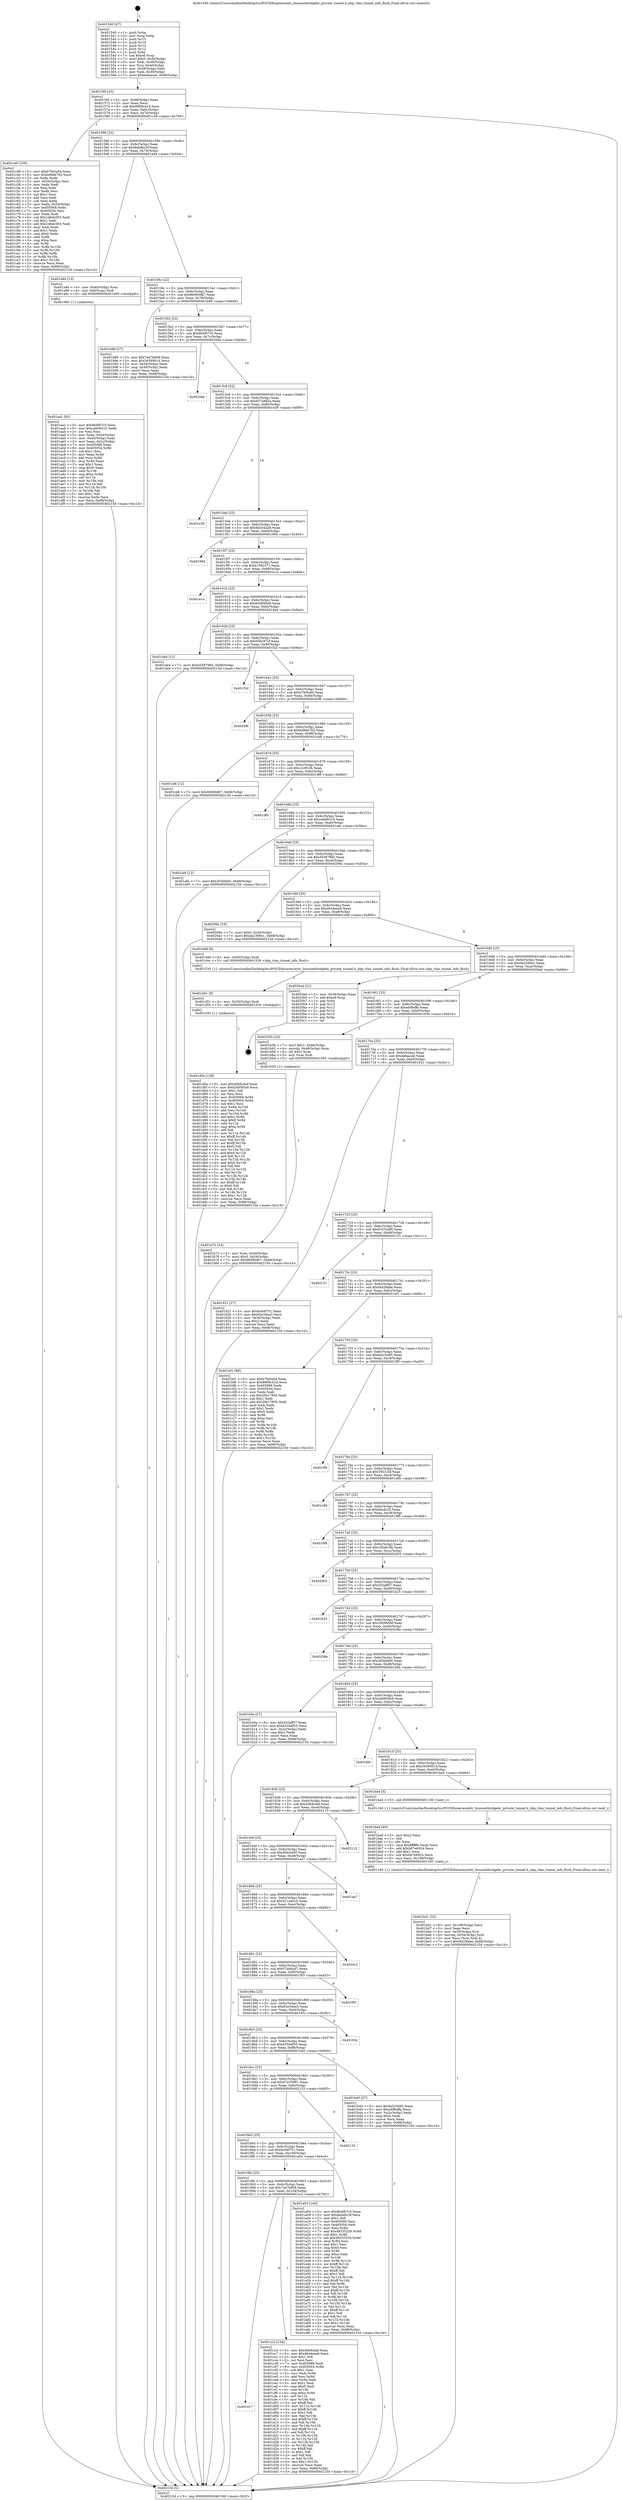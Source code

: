 digraph "0x401540" {
  label = "0x401540 (/mnt/c/Users/mathe/Desktop/tcc/POCII/binaries/extr_linuxnetbridgebr_private_tunnel.h_nbp_vlan_tunnel_info_flush_Final-ollvm.out::main(0))"
  labelloc = "t"
  node[shape=record]

  Entry [label="",width=0.3,height=0.3,shape=circle,fillcolor=black,style=filled]
  "0x40156f" [label="{
     0x40156f [23]\l
     | [instrs]\l
     &nbsp;&nbsp;0x40156f \<+3\>: mov -0x68(%rbp),%eax\l
     &nbsp;&nbsp;0x401572 \<+2\>: mov %eax,%ecx\l
     &nbsp;&nbsp;0x401574 \<+6\>: sub $0x8989c41d,%ecx\l
     &nbsp;&nbsp;0x40157a \<+3\>: mov %eax,-0x6c(%rbp)\l
     &nbsp;&nbsp;0x40157d \<+3\>: mov %ecx,-0x70(%rbp)\l
     &nbsp;&nbsp;0x401580 \<+6\>: je 0000000000401c49 \<main+0x709\>\l
  }"]
  "0x401c49" [label="{
     0x401c49 [109]\l
     | [instrs]\l
     &nbsp;&nbsp;0x401c49 \<+5\>: mov $0xb7fe5a44,%eax\l
     &nbsp;&nbsp;0x401c4e \<+5\>: mov $0xbd9de782,%ecx\l
     &nbsp;&nbsp;0x401c53 \<+2\>: xor %edx,%edx\l
     &nbsp;&nbsp;0x401c55 \<+3\>: mov -0x54(%rbp),%esi\l
     &nbsp;&nbsp;0x401c58 \<+2\>: mov %edx,%edi\l
     &nbsp;&nbsp;0x401c5a \<+2\>: sub %esi,%edi\l
     &nbsp;&nbsp;0x401c5c \<+2\>: mov %edx,%esi\l
     &nbsp;&nbsp;0x401c5e \<+3\>: sub $0x1,%esi\l
     &nbsp;&nbsp;0x401c61 \<+2\>: add %esi,%edi\l
     &nbsp;&nbsp;0x401c63 \<+2\>: sub %edi,%edx\l
     &nbsp;&nbsp;0x401c65 \<+3\>: mov %edx,-0x54(%rbp)\l
     &nbsp;&nbsp;0x401c68 \<+7\>: mov 0x405068,%edx\l
     &nbsp;&nbsp;0x401c6f \<+7\>: mov 0x405054,%esi\l
     &nbsp;&nbsp;0x401c76 \<+2\>: mov %edx,%edi\l
     &nbsp;&nbsp;0x401c78 \<+6\>: sub $0x1d6dc003,%edi\l
     &nbsp;&nbsp;0x401c7e \<+3\>: sub $0x1,%edi\l
     &nbsp;&nbsp;0x401c81 \<+6\>: add $0x1d6dc003,%edi\l
     &nbsp;&nbsp;0x401c87 \<+3\>: imul %edi,%edx\l
     &nbsp;&nbsp;0x401c8a \<+3\>: and $0x1,%edx\l
     &nbsp;&nbsp;0x401c8d \<+3\>: cmp $0x0,%edx\l
     &nbsp;&nbsp;0x401c90 \<+4\>: sete %r8b\l
     &nbsp;&nbsp;0x401c94 \<+3\>: cmp $0xa,%esi\l
     &nbsp;&nbsp;0x401c97 \<+4\>: setl %r9b\l
     &nbsp;&nbsp;0x401c9b \<+3\>: mov %r8b,%r10b\l
     &nbsp;&nbsp;0x401c9e \<+3\>: and %r9b,%r10b\l
     &nbsp;&nbsp;0x401ca1 \<+3\>: xor %r9b,%r8b\l
     &nbsp;&nbsp;0x401ca4 \<+3\>: or %r8b,%r10b\l
     &nbsp;&nbsp;0x401ca7 \<+4\>: test $0x1,%r10b\l
     &nbsp;&nbsp;0x401cab \<+3\>: cmovne %ecx,%eax\l
     &nbsp;&nbsp;0x401cae \<+3\>: mov %eax,-0x68(%rbp)\l
     &nbsp;&nbsp;0x401cb1 \<+5\>: jmp 000000000040215d \<main+0xc1d\>\l
  }"]
  "0x401586" [label="{
     0x401586 [22]\l
     | [instrs]\l
     &nbsp;&nbsp;0x401586 \<+5\>: jmp 000000000040158b \<main+0x4b\>\l
     &nbsp;&nbsp;0x40158b \<+3\>: mov -0x6c(%rbp),%eax\l
     &nbsp;&nbsp;0x40158e \<+5\>: sub $0x8ab4bc3f,%eax\l
     &nbsp;&nbsp;0x401593 \<+3\>: mov %eax,-0x74(%rbp)\l
     &nbsp;&nbsp;0x401596 \<+6\>: je 0000000000401a94 \<main+0x554\>\l
  }"]
  Exit [label="",width=0.3,height=0.3,shape=circle,fillcolor=black,style=filled,peripheries=2]
  "0x401a94" [label="{
     0x401a94 [13]\l
     | [instrs]\l
     &nbsp;&nbsp;0x401a94 \<+4\>: mov -0x40(%rbp),%rax\l
     &nbsp;&nbsp;0x401a98 \<+4\>: mov 0x8(%rax),%rdi\l
     &nbsp;&nbsp;0x401a9c \<+5\>: call 0000000000401060 \<atoi@plt\>\l
     | [calls]\l
     &nbsp;&nbsp;0x401060 \{1\} (unknown)\l
  }"]
  "0x40159c" [label="{
     0x40159c [22]\l
     | [instrs]\l
     &nbsp;&nbsp;0x40159c \<+5\>: jmp 00000000004015a1 \<main+0x61\>\l
     &nbsp;&nbsp;0x4015a1 \<+3\>: mov -0x6c(%rbp),%eax\l
     &nbsp;&nbsp;0x4015a4 \<+5\>: sub $0x8b090d67,%eax\l
     &nbsp;&nbsp;0x4015a9 \<+3\>: mov %eax,-0x78(%rbp)\l
     &nbsp;&nbsp;0x4015ac \<+6\>: je 0000000000401b89 \<main+0x649\>\l
  }"]
  "0x401d5a" [label="{
     0x401d5a [138]\l
     | [instrs]\l
     &nbsp;&nbsp;0x401d5a \<+5\>: mov $0x40b9cdaf,%eax\l
     &nbsp;&nbsp;0x401d5f \<+5\>: mov $0xb3d095e9,%ecx\l
     &nbsp;&nbsp;0x401d64 \<+2\>: mov $0x1,%dl\l
     &nbsp;&nbsp;0x401d66 \<+2\>: xor %esi,%esi\l
     &nbsp;&nbsp;0x401d68 \<+8\>: mov 0x405068,%r8d\l
     &nbsp;&nbsp;0x401d70 \<+8\>: mov 0x405054,%r9d\l
     &nbsp;&nbsp;0x401d78 \<+3\>: sub $0x1,%esi\l
     &nbsp;&nbsp;0x401d7b \<+3\>: mov %r8d,%r10d\l
     &nbsp;&nbsp;0x401d7e \<+3\>: add %esi,%r10d\l
     &nbsp;&nbsp;0x401d81 \<+4\>: imul %r10d,%r8d\l
     &nbsp;&nbsp;0x401d85 \<+4\>: and $0x1,%r8d\l
     &nbsp;&nbsp;0x401d89 \<+4\>: cmp $0x0,%r8d\l
     &nbsp;&nbsp;0x401d8d \<+4\>: sete %r11b\l
     &nbsp;&nbsp;0x401d91 \<+4\>: cmp $0xa,%r9d\l
     &nbsp;&nbsp;0x401d95 \<+3\>: setl %bl\l
     &nbsp;&nbsp;0x401d98 \<+3\>: mov %r11b,%r14b\l
     &nbsp;&nbsp;0x401d9b \<+4\>: xor $0xff,%r14b\l
     &nbsp;&nbsp;0x401d9f \<+3\>: mov %bl,%r15b\l
     &nbsp;&nbsp;0x401da2 \<+4\>: xor $0xff,%r15b\l
     &nbsp;&nbsp;0x401da6 \<+3\>: xor $0x0,%dl\l
     &nbsp;&nbsp;0x401da9 \<+3\>: mov %r14b,%r12b\l
     &nbsp;&nbsp;0x401dac \<+4\>: and $0x0,%r12b\l
     &nbsp;&nbsp;0x401db0 \<+3\>: and %dl,%r11b\l
     &nbsp;&nbsp;0x401db3 \<+3\>: mov %r15b,%r13b\l
     &nbsp;&nbsp;0x401db6 \<+4\>: and $0x0,%r13b\l
     &nbsp;&nbsp;0x401dba \<+2\>: and %dl,%bl\l
     &nbsp;&nbsp;0x401dbc \<+3\>: or %r11b,%r12b\l
     &nbsp;&nbsp;0x401dbf \<+3\>: or %bl,%r13b\l
     &nbsp;&nbsp;0x401dc2 \<+3\>: xor %r13b,%r12b\l
     &nbsp;&nbsp;0x401dc5 \<+3\>: or %r15b,%r14b\l
     &nbsp;&nbsp;0x401dc8 \<+4\>: xor $0xff,%r14b\l
     &nbsp;&nbsp;0x401dcc \<+3\>: or $0x0,%dl\l
     &nbsp;&nbsp;0x401dcf \<+3\>: and %dl,%r14b\l
     &nbsp;&nbsp;0x401dd2 \<+3\>: or %r14b,%r12b\l
     &nbsp;&nbsp;0x401dd5 \<+4\>: test $0x1,%r12b\l
     &nbsp;&nbsp;0x401dd9 \<+3\>: cmovne %ecx,%eax\l
     &nbsp;&nbsp;0x401ddc \<+3\>: mov %eax,-0x68(%rbp)\l
     &nbsp;&nbsp;0x401ddf \<+5\>: jmp 000000000040215d \<main+0xc1d\>\l
  }"]
  "0x401b89" [label="{
     0x401b89 [27]\l
     | [instrs]\l
     &nbsp;&nbsp;0x401b89 \<+5\>: mov $0x7ed7b958,%eax\l
     &nbsp;&nbsp;0x401b8e \<+5\>: mov $0x3459061d,%ecx\l
     &nbsp;&nbsp;0x401b93 \<+3\>: mov -0x54(%rbp),%edx\l
     &nbsp;&nbsp;0x401b96 \<+3\>: cmp -0x48(%rbp),%edx\l
     &nbsp;&nbsp;0x401b99 \<+3\>: cmovl %ecx,%eax\l
     &nbsp;&nbsp;0x401b9c \<+3\>: mov %eax,-0x68(%rbp)\l
     &nbsp;&nbsp;0x401b9f \<+5\>: jmp 000000000040215d \<main+0xc1d\>\l
  }"]
  "0x4015b2" [label="{
     0x4015b2 [22]\l
     | [instrs]\l
     &nbsp;&nbsp;0x4015b2 \<+5\>: jmp 00000000004015b7 \<main+0x77\>\l
     &nbsp;&nbsp;0x4015b7 \<+3\>: mov -0x6c(%rbp),%eax\l
     &nbsp;&nbsp;0x4015ba \<+5\>: sub $0x8b4f67c5,%eax\l
     &nbsp;&nbsp;0x4015bf \<+3\>: mov %eax,-0x7c(%rbp)\l
     &nbsp;&nbsp;0x4015c2 \<+6\>: je 00000000004020da \<main+0xb9a\>\l
  }"]
  "0x401d51" [label="{
     0x401d51 [9]\l
     | [instrs]\l
     &nbsp;&nbsp;0x401d51 \<+4\>: mov -0x50(%rbp),%rdi\l
     &nbsp;&nbsp;0x401d55 \<+5\>: call 0000000000401030 \<free@plt\>\l
     | [calls]\l
     &nbsp;&nbsp;0x401030 \{1\} (unknown)\l
  }"]
  "0x4020da" [label="{
     0x4020da\l
  }", style=dashed]
  "0x4015c8" [label="{
     0x4015c8 [22]\l
     | [instrs]\l
     &nbsp;&nbsp;0x4015c8 \<+5\>: jmp 00000000004015cd \<main+0x8d\>\l
     &nbsp;&nbsp;0x4015cd \<+3\>: mov -0x6c(%rbp),%eax\l
     &nbsp;&nbsp;0x4015d0 \<+5\>: sub $0x927a882a,%eax\l
     &nbsp;&nbsp;0x4015d5 \<+3\>: mov %eax,-0x80(%rbp)\l
     &nbsp;&nbsp;0x4015d8 \<+6\>: je 0000000000401e39 \<main+0x8f9\>\l
  }"]
  "0x401917" [label="{
     0x401917\l
  }", style=dashed]
  "0x401e39" [label="{
     0x401e39\l
  }", style=dashed]
  "0x4015de" [label="{
     0x4015de [25]\l
     | [instrs]\l
     &nbsp;&nbsp;0x4015de \<+5\>: jmp 00000000004015e3 \<main+0xa3\>\l
     &nbsp;&nbsp;0x4015e3 \<+3\>: mov -0x6c(%rbp),%eax\l
     &nbsp;&nbsp;0x4015e6 \<+5\>: sub $0x9d2042a9,%eax\l
     &nbsp;&nbsp;0x4015eb \<+6\>: mov %eax,-0x84(%rbp)\l
     &nbsp;&nbsp;0x4015f1 \<+6\>: je 0000000000401994 \<main+0x454\>\l
  }"]
  "0x401cc2" [label="{
     0x401cc2 [134]\l
     | [instrs]\l
     &nbsp;&nbsp;0x401cc2 \<+5\>: mov $0x40b9cdaf,%eax\l
     &nbsp;&nbsp;0x401cc7 \<+5\>: mov $0xd644eea9,%ecx\l
     &nbsp;&nbsp;0x401ccc \<+2\>: mov $0x1,%dl\l
     &nbsp;&nbsp;0x401cce \<+2\>: xor %esi,%esi\l
     &nbsp;&nbsp;0x401cd0 \<+7\>: mov 0x405068,%edi\l
     &nbsp;&nbsp;0x401cd7 \<+8\>: mov 0x405054,%r8d\l
     &nbsp;&nbsp;0x401cdf \<+3\>: sub $0x1,%esi\l
     &nbsp;&nbsp;0x401ce2 \<+3\>: mov %edi,%r9d\l
     &nbsp;&nbsp;0x401ce5 \<+3\>: add %esi,%r9d\l
     &nbsp;&nbsp;0x401ce8 \<+4\>: imul %r9d,%edi\l
     &nbsp;&nbsp;0x401cec \<+3\>: and $0x1,%edi\l
     &nbsp;&nbsp;0x401cef \<+3\>: cmp $0x0,%edi\l
     &nbsp;&nbsp;0x401cf2 \<+4\>: sete %r10b\l
     &nbsp;&nbsp;0x401cf6 \<+4\>: cmp $0xa,%r8d\l
     &nbsp;&nbsp;0x401cfa \<+4\>: setl %r11b\l
     &nbsp;&nbsp;0x401cfe \<+3\>: mov %r10b,%bl\l
     &nbsp;&nbsp;0x401d01 \<+3\>: xor $0xff,%bl\l
     &nbsp;&nbsp;0x401d04 \<+3\>: mov %r11b,%r14b\l
     &nbsp;&nbsp;0x401d07 \<+4\>: xor $0xff,%r14b\l
     &nbsp;&nbsp;0x401d0b \<+3\>: xor $0x1,%dl\l
     &nbsp;&nbsp;0x401d0e \<+3\>: mov %bl,%r15b\l
     &nbsp;&nbsp;0x401d11 \<+4\>: and $0xff,%r15b\l
     &nbsp;&nbsp;0x401d15 \<+3\>: and %dl,%r10b\l
     &nbsp;&nbsp;0x401d18 \<+3\>: mov %r14b,%r12b\l
     &nbsp;&nbsp;0x401d1b \<+4\>: and $0xff,%r12b\l
     &nbsp;&nbsp;0x401d1f \<+3\>: and %dl,%r11b\l
     &nbsp;&nbsp;0x401d22 \<+3\>: or %r10b,%r15b\l
     &nbsp;&nbsp;0x401d25 \<+3\>: or %r11b,%r12b\l
     &nbsp;&nbsp;0x401d28 \<+3\>: xor %r12b,%r15b\l
     &nbsp;&nbsp;0x401d2b \<+3\>: or %r14b,%bl\l
     &nbsp;&nbsp;0x401d2e \<+3\>: xor $0xff,%bl\l
     &nbsp;&nbsp;0x401d31 \<+3\>: or $0x1,%dl\l
     &nbsp;&nbsp;0x401d34 \<+2\>: and %dl,%bl\l
     &nbsp;&nbsp;0x401d36 \<+3\>: or %bl,%r15b\l
     &nbsp;&nbsp;0x401d39 \<+4\>: test $0x1,%r15b\l
     &nbsp;&nbsp;0x401d3d \<+3\>: cmovne %ecx,%eax\l
     &nbsp;&nbsp;0x401d40 \<+3\>: mov %eax,-0x68(%rbp)\l
     &nbsp;&nbsp;0x401d43 \<+5\>: jmp 000000000040215d \<main+0xc1d\>\l
  }"]
  "0x401994" [label="{
     0x401994\l
  }", style=dashed]
  "0x4015f7" [label="{
     0x4015f7 [25]\l
     | [instrs]\l
     &nbsp;&nbsp;0x4015f7 \<+5\>: jmp 00000000004015fc \<main+0xbc\>\l
     &nbsp;&nbsp;0x4015fc \<+3\>: mov -0x6c(%rbp),%eax\l
     &nbsp;&nbsp;0x4015ff \<+5\>: sub $0xb1592371,%eax\l
     &nbsp;&nbsp;0x401604 \<+6\>: mov %eax,-0x88(%rbp)\l
     &nbsp;&nbsp;0x40160a \<+6\>: je 0000000000401e1e \<main+0x8de\>\l
  }"]
  "0x401bd1" [label="{
     0x401bd1 [32]\l
     | [instrs]\l
     &nbsp;&nbsp;0x401bd1 \<+6\>: mov -0x108(%rbp),%ecx\l
     &nbsp;&nbsp;0x401bd7 \<+3\>: imul %eax,%ecx\l
     &nbsp;&nbsp;0x401bda \<+4\>: mov -0x50(%rbp),%rsi\l
     &nbsp;&nbsp;0x401bde \<+4\>: movslq -0x54(%rbp),%rdi\l
     &nbsp;&nbsp;0x401be2 \<+3\>: mov %ecx,(%rsi,%rdi,4)\l
     &nbsp;&nbsp;0x401be5 \<+7\>: movl $0xf4429abe,-0x68(%rbp)\l
     &nbsp;&nbsp;0x401bec \<+5\>: jmp 000000000040215d \<main+0xc1d\>\l
  }"]
  "0x401e1e" [label="{
     0x401e1e\l
  }", style=dashed]
  "0x401610" [label="{
     0x401610 [25]\l
     | [instrs]\l
     &nbsp;&nbsp;0x401610 \<+5\>: jmp 0000000000401615 \<main+0xd5\>\l
     &nbsp;&nbsp;0x401615 \<+3\>: mov -0x6c(%rbp),%eax\l
     &nbsp;&nbsp;0x401618 \<+5\>: sub $0xb3d095e9,%eax\l
     &nbsp;&nbsp;0x40161d \<+6\>: mov %eax,-0x8c(%rbp)\l
     &nbsp;&nbsp;0x401623 \<+6\>: je 0000000000401de4 \<main+0x8a4\>\l
  }"]
  "0x401ba9" [label="{
     0x401ba9 [40]\l
     | [instrs]\l
     &nbsp;&nbsp;0x401ba9 \<+5\>: mov $0x2,%ecx\l
     &nbsp;&nbsp;0x401bae \<+1\>: cltd\l
     &nbsp;&nbsp;0x401baf \<+2\>: idiv %ecx\l
     &nbsp;&nbsp;0x401bb1 \<+6\>: imul $0xfffffffe,%edx,%ecx\l
     &nbsp;&nbsp;0x401bb7 \<+6\>: add $0xb87e6924,%ecx\l
     &nbsp;&nbsp;0x401bbd \<+3\>: add $0x1,%ecx\l
     &nbsp;&nbsp;0x401bc0 \<+6\>: sub $0xb87e6924,%ecx\l
     &nbsp;&nbsp;0x401bc6 \<+6\>: mov %ecx,-0x108(%rbp)\l
     &nbsp;&nbsp;0x401bcc \<+5\>: call 0000000000401160 \<next_i\>\l
     | [calls]\l
     &nbsp;&nbsp;0x401160 \{1\} (/mnt/c/Users/mathe/Desktop/tcc/POCII/binaries/extr_linuxnetbridgebr_private_tunnel.h_nbp_vlan_tunnel_info_flush_Final-ollvm.out::next_i)\l
  }"]
  "0x401de4" [label="{
     0x401de4 [12]\l
     | [instrs]\l
     &nbsp;&nbsp;0x401de4 \<+7\>: movl $0xd5587985,-0x68(%rbp)\l
     &nbsp;&nbsp;0x401deb \<+5\>: jmp 000000000040215d \<main+0xc1d\>\l
  }"]
  "0x401629" [label="{
     0x401629 [25]\l
     | [instrs]\l
     &nbsp;&nbsp;0x401629 \<+5\>: jmp 000000000040162e \<main+0xee\>\l
     &nbsp;&nbsp;0x40162e \<+3\>: mov -0x6c(%rbp),%eax\l
     &nbsp;&nbsp;0x401631 \<+5\>: sub $0xb5bc97cf,%eax\l
     &nbsp;&nbsp;0x401636 \<+6\>: mov %eax,-0x90(%rbp)\l
     &nbsp;&nbsp;0x40163c \<+6\>: je 0000000000401f2d \<main+0x9ed\>\l
  }"]
  "0x401b72" [label="{
     0x401b72 [23]\l
     | [instrs]\l
     &nbsp;&nbsp;0x401b72 \<+4\>: mov %rax,-0x50(%rbp)\l
     &nbsp;&nbsp;0x401b76 \<+7\>: movl $0x0,-0x54(%rbp)\l
     &nbsp;&nbsp;0x401b7d \<+7\>: movl $0x8b090d67,-0x68(%rbp)\l
     &nbsp;&nbsp;0x401b84 \<+5\>: jmp 000000000040215d \<main+0xc1d\>\l
  }"]
  "0x401f2d" [label="{
     0x401f2d\l
  }", style=dashed]
  "0x401642" [label="{
     0x401642 [25]\l
     | [instrs]\l
     &nbsp;&nbsp;0x401642 \<+5\>: jmp 0000000000401647 \<main+0x107\>\l
     &nbsp;&nbsp;0x401647 \<+3\>: mov -0x6c(%rbp),%eax\l
     &nbsp;&nbsp;0x40164a \<+5\>: sub $0xb7fe5a44,%eax\l
     &nbsp;&nbsp;0x40164f \<+6\>: mov %eax,-0x94(%rbp)\l
     &nbsp;&nbsp;0x401655 \<+6\>: je 00000000004020f6 \<main+0xbb6\>\l
  }"]
  "0x401aa1" [label="{
     0x401aa1 [93]\l
     | [instrs]\l
     &nbsp;&nbsp;0x401aa1 \<+5\>: mov $0x8b4f67c5,%ecx\l
     &nbsp;&nbsp;0x401aa6 \<+5\>: mov $0xceb06410,%edx\l
     &nbsp;&nbsp;0x401aab \<+2\>: xor %esi,%esi\l
     &nbsp;&nbsp;0x401aad \<+3\>: mov %eax,-0x44(%rbp)\l
     &nbsp;&nbsp;0x401ab0 \<+3\>: mov -0x44(%rbp),%eax\l
     &nbsp;&nbsp;0x401ab3 \<+3\>: mov %eax,-0x2c(%rbp)\l
     &nbsp;&nbsp;0x401ab6 \<+7\>: mov 0x405068,%eax\l
     &nbsp;&nbsp;0x401abd \<+8\>: mov 0x405054,%r8d\l
     &nbsp;&nbsp;0x401ac5 \<+3\>: sub $0x1,%esi\l
     &nbsp;&nbsp;0x401ac8 \<+3\>: mov %eax,%r9d\l
     &nbsp;&nbsp;0x401acb \<+3\>: add %esi,%r9d\l
     &nbsp;&nbsp;0x401ace \<+4\>: imul %r9d,%eax\l
     &nbsp;&nbsp;0x401ad2 \<+3\>: and $0x1,%eax\l
     &nbsp;&nbsp;0x401ad5 \<+3\>: cmp $0x0,%eax\l
     &nbsp;&nbsp;0x401ad8 \<+4\>: sete %r10b\l
     &nbsp;&nbsp;0x401adc \<+4\>: cmp $0xa,%r8d\l
     &nbsp;&nbsp;0x401ae0 \<+4\>: setl %r11b\l
     &nbsp;&nbsp;0x401ae4 \<+3\>: mov %r10b,%bl\l
     &nbsp;&nbsp;0x401ae7 \<+3\>: and %r11b,%bl\l
     &nbsp;&nbsp;0x401aea \<+3\>: xor %r11b,%r10b\l
     &nbsp;&nbsp;0x401aed \<+3\>: or %r10b,%bl\l
     &nbsp;&nbsp;0x401af0 \<+3\>: test $0x1,%bl\l
     &nbsp;&nbsp;0x401af3 \<+3\>: cmovne %edx,%ecx\l
     &nbsp;&nbsp;0x401af6 \<+3\>: mov %ecx,-0x68(%rbp)\l
     &nbsp;&nbsp;0x401af9 \<+5\>: jmp 000000000040215d \<main+0xc1d\>\l
  }"]
  "0x4020f6" [label="{
     0x4020f6\l
  }", style=dashed]
  "0x40165b" [label="{
     0x40165b [25]\l
     | [instrs]\l
     &nbsp;&nbsp;0x40165b \<+5\>: jmp 0000000000401660 \<main+0x120\>\l
     &nbsp;&nbsp;0x401660 \<+3\>: mov -0x6c(%rbp),%eax\l
     &nbsp;&nbsp;0x401663 \<+5\>: sub $0xbd9de782,%eax\l
     &nbsp;&nbsp;0x401668 \<+6\>: mov %eax,-0x98(%rbp)\l
     &nbsp;&nbsp;0x40166e \<+6\>: je 0000000000401cb6 \<main+0x776\>\l
  }"]
  "0x4018fe" [label="{
     0x4018fe [25]\l
     | [instrs]\l
     &nbsp;&nbsp;0x4018fe \<+5\>: jmp 0000000000401903 \<main+0x3c3\>\l
     &nbsp;&nbsp;0x401903 \<+3\>: mov -0x6c(%rbp),%eax\l
     &nbsp;&nbsp;0x401906 \<+5\>: sub $0x7ed7b958,%eax\l
     &nbsp;&nbsp;0x40190b \<+6\>: mov %eax,-0x104(%rbp)\l
     &nbsp;&nbsp;0x401911 \<+6\>: je 0000000000401cc2 \<main+0x782\>\l
  }"]
  "0x401cb6" [label="{
     0x401cb6 [12]\l
     | [instrs]\l
     &nbsp;&nbsp;0x401cb6 \<+7\>: movl $0x8b090d67,-0x68(%rbp)\l
     &nbsp;&nbsp;0x401cbd \<+5\>: jmp 000000000040215d \<main+0xc1d\>\l
  }"]
  "0x401674" [label="{
     0x401674 [25]\l
     | [instrs]\l
     &nbsp;&nbsp;0x401674 \<+5\>: jmp 0000000000401679 \<main+0x139\>\l
     &nbsp;&nbsp;0x401679 \<+3\>: mov -0x6c(%rbp),%eax\l
     &nbsp;&nbsp;0x40167c \<+5\>: sub $0xc2cf91f4,%eax\l
     &nbsp;&nbsp;0x401681 \<+6\>: mov %eax,-0x9c(%rbp)\l
     &nbsp;&nbsp;0x401687 \<+6\>: je 0000000000401df0 \<main+0x8b0\>\l
  }"]
  "0x401a04" [label="{
     0x401a04 [144]\l
     | [instrs]\l
     &nbsp;&nbsp;0x401a04 \<+5\>: mov $0x8b4f67c5,%eax\l
     &nbsp;&nbsp;0x401a09 \<+5\>: mov $0x8ab4bc3f,%ecx\l
     &nbsp;&nbsp;0x401a0e \<+2\>: mov $0x1,%dl\l
     &nbsp;&nbsp;0x401a10 \<+7\>: mov 0x405068,%esi\l
     &nbsp;&nbsp;0x401a17 \<+7\>: mov 0x405054,%edi\l
     &nbsp;&nbsp;0x401a1e \<+3\>: mov %esi,%r8d\l
     &nbsp;&nbsp;0x401a21 \<+7\>: add $0x49335259,%r8d\l
     &nbsp;&nbsp;0x401a28 \<+4\>: sub $0x1,%r8d\l
     &nbsp;&nbsp;0x401a2c \<+7\>: sub $0x49335259,%r8d\l
     &nbsp;&nbsp;0x401a33 \<+4\>: imul %r8d,%esi\l
     &nbsp;&nbsp;0x401a37 \<+3\>: and $0x1,%esi\l
     &nbsp;&nbsp;0x401a3a \<+3\>: cmp $0x0,%esi\l
     &nbsp;&nbsp;0x401a3d \<+4\>: sete %r9b\l
     &nbsp;&nbsp;0x401a41 \<+3\>: cmp $0xa,%edi\l
     &nbsp;&nbsp;0x401a44 \<+4\>: setl %r10b\l
     &nbsp;&nbsp;0x401a48 \<+3\>: mov %r9b,%r11b\l
     &nbsp;&nbsp;0x401a4b \<+4\>: xor $0xff,%r11b\l
     &nbsp;&nbsp;0x401a4f \<+3\>: mov %r10b,%bl\l
     &nbsp;&nbsp;0x401a52 \<+3\>: xor $0xff,%bl\l
     &nbsp;&nbsp;0x401a55 \<+3\>: xor $0x1,%dl\l
     &nbsp;&nbsp;0x401a58 \<+3\>: mov %r11b,%r14b\l
     &nbsp;&nbsp;0x401a5b \<+4\>: and $0xff,%r14b\l
     &nbsp;&nbsp;0x401a5f \<+3\>: and %dl,%r9b\l
     &nbsp;&nbsp;0x401a62 \<+3\>: mov %bl,%r15b\l
     &nbsp;&nbsp;0x401a65 \<+4\>: and $0xff,%r15b\l
     &nbsp;&nbsp;0x401a69 \<+3\>: and %dl,%r10b\l
     &nbsp;&nbsp;0x401a6c \<+3\>: or %r9b,%r14b\l
     &nbsp;&nbsp;0x401a6f \<+3\>: or %r10b,%r15b\l
     &nbsp;&nbsp;0x401a72 \<+3\>: xor %r15b,%r14b\l
     &nbsp;&nbsp;0x401a75 \<+3\>: or %bl,%r11b\l
     &nbsp;&nbsp;0x401a78 \<+4\>: xor $0xff,%r11b\l
     &nbsp;&nbsp;0x401a7c \<+3\>: or $0x1,%dl\l
     &nbsp;&nbsp;0x401a7f \<+3\>: and %dl,%r11b\l
     &nbsp;&nbsp;0x401a82 \<+3\>: or %r11b,%r14b\l
     &nbsp;&nbsp;0x401a85 \<+4\>: test $0x1,%r14b\l
     &nbsp;&nbsp;0x401a89 \<+3\>: cmovne %ecx,%eax\l
     &nbsp;&nbsp;0x401a8c \<+3\>: mov %eax,-0x68(%rbp)\l
     &nbsp;&nbsp;0x401a8f \<+5\>: jmp 000000000040215d \<main+0xc1d\>\l
  }"]
  "0x401df0" [label="{
     0x401df0\l
  }", style=dashed]
  "0x40168d" [label="{
     0x40168d [25]\l
     | [instrs]\l
     &nbsp;&nbsp;0x40168d \<+5\>: jmp 0000000000401692 \<main+0x152\>\l
     &nbsp;&nbsp;0x401692 \<+3\>: mov -0x6c(%rbp),%eax\l
     &nbsp;&nbsp;0x401695 \<+5\>: sub $0xceb06410,%eax\l
     &nbsp;&nbsp;0x40169a \<+6\>: mov %eax,-0xa0(%rbp)\l
     &nbsp;&nbsp;0x4016a0 \<+6\>: je 0000000000401afe \<main+0x5be\>\l
  }"]
  "0x4018e5" [label="{
     0x4018e5 [25]\l
     | [instrs]\l
     &nbsp;&nbsp;0x4018e5 \<+5\>: jmp 00000000004018ea \<main+0x3aa\>\l
     &nbsp;&nbsp;0x4018ea \<+3\>: mov -0x6c(%rbp),%eax\l
     &nbsp;&nbsp;0x4018ed \<+5\>: sub $0x6c64f751,%eax\l
     &nbsp;&nbsp;0x4018f2 \<+6\>: mov %eax,-0x100(%rbp)\l
     &nbsp;&nbsp;0x4018f8 \<+6\>: je 0000000000401a04 \<main+0x4c4\>\l
  }"]
  "0x401afe" [label="{
     0x401afe [12]\l
     | [instrs]\l
     &nbsp;&nbsp;0x401afe \<+7\>: movl $0x263bfa00,-0x68(%rbp)\l
     &nbsp;&nbsp;0x401b05 \<+5\>: jmp 000000000040215d \<main+0xc1d\>\l
  }"]
  "0x4016a6" [label="{
     0x4016a6 [25]\l
     | [instrs]\l
     &nbsp;&nbsp;0x4016a6 \<+5\>: jmp 00000000004016ab \<main+0x16b\>\l
     &nbsp;&nbsp;0x4016ab \<+3\>: mov -0x6c(%rbp),%eax\l
     &nbsp;&nbsp;0x4016ae \<+5\>: sub $0xd5587985,%eax\l
     &nbsp;&nbsp;0x4016b3 \<+6\>: mov %eax,-0xa4(%rbp)\l
     &nbsp;&nbsp;0x4016b9 \<+6\>: je 000000000040209a \<main+0xb5a\>\l
  }"]
  "0x402133" [label="{
     0x402133\l
  }", style=dashed]
  "0x40209a" [label="{
     0x40209a [19]\l
     | [instrs]\l
     &nbsp;&nbsp;0x40209a \<+7\>: movl $0x0,-0x34(%rbp)\l
     &nbsp;&nbsp;0x4020a1 \<+7\>: movl $0xda2306e1,-0x68(%rbp)\l
     &nbsp;&nbsp;0x4020a8 \<+5\>: jmp 000000000040215d \<main+0xc1d\>\l
  }"]
  "0x4016bf" [label="{
     0x4016bf [25]\l
     | [instrs]\l
     &nbsp;&nbsp;0x4016bf \<+5\>: jmp 00000000004016c4 \<main+0x184\>\l
     &nbsp;&nbsp;0x4016c4 \<+3\>: mov -0x6c(%rbp),%eax\l
     &nbsp;&nbsp;0x4016c7 \<+5\>: sub $0xd644eea9,%eax\l
     &nbsp;&nbsp;0x4016cc \<+6\>: mov %eax,-0xa8(%rbp)\l
     &nbsp;&nbsp;0x4016d2 \<+6\>: je 0000000000401d48 \<main+0x808\>\l
  }"]
  "0x4018cc" [label="{
     0x4018cc [25]\l
     | [instrs]\l
     &nbsp;&nbsp;0x4018cc \<+5\>: jmp 00000000004018d1 \<main+0x391\>\l
     &nbsp;&nbsp;0x4018d1 \<+3\>: mov -0x6c(%rbp),%eax\l
     &nbsp;&nbsp;0x4018d4 \<+5\>: sub $0x67e35991,%eax\l
     &nbsp;&nbsp;0x4018d9 \<+6\>: mov %eax,-0xfc(%rbp)\l
     &nbsp;&nbsp;0x4018df \<+6\>: je 0000000000402133 \<main+0xbf3\>\l
  }"]
  "0x401d48" [label="{
     0x401d48 [9]\l
     | [instrs]\l
     &nbsp;&nbsp;0x401d48 \<+4\>: mov -0x50(%rbp),%rdi\l
     &nbsp;&nbsp;0x401d4c \<+5\>: call 0000000000401530 \<nbp_vlan_tunnel_info_flush\>\l
     | [calls]\l
     &nbsp;&nbsp;0x401530 \{1\} (/mnt/c/Users/mathe/Desktop/tcc/POCII/binaries/extr_linuxnetbridgebr_private_tunnel.h_nbp_vlan_tunnel_info_flush_Final-ollvm.out::nbp_vlan_tunnel_info_flush)\l
  }"]
  "0x4016d8" [label="{
     0x4016d8 [25]\l
     | [instrs]\l
     &nbsp;&nbsp;0x4016d8 \<+5\>: jmp 00000000004016dd \<main+0x19d\>\l
     &nbsp;&nbsp;0x4016dd \<+3\>: mov -0x6c(%rbp),%eax\l
     &nbsp;&nbsp;0x4016e0 \<+5\>: sub $0xda2306e1,%eax\l
     &nbsp;&nbsp;0x4016e5 \<+6\>: mov %eax,-0xac(%rbp)\l
     &nbsp;&nbsp;0x4016eb \<+6\>: je 00000000004020ad \<main+0xb6d\>\l
  }"]
  "0x401b40" [label="{
     0x401b40 [27]\l
     | [instrs]\l
     &nbsp;&nbsp;0x401b40 \<+5\>: mov $0xfa2c5d95,%eax\l
     &nbsp;&nbsp;0x401b45 \<+5\>: mov $0xebf8effa,%ecx\l
     &nbsp;&nbsp;0x401b4a \<+3\>: mov -0x2c(%rbp),%edx\l
     &nbsp;&nbsp;0x401b4d \<+3\>: cmp $0x0,%edx\l
     &nbsp;&nbsp;0x401b50 \<+3\>: cmove %ecx,%eax\l
     &nbsp;&nbsp;0x401b53 \<+3\>: mov %eax,-0x68(%rbp)\l
     &nbsp;&nbsp;0x401b56 \<+5\>: jmp 000000000040215d \<main+0xc1d\>\l
  }"]
  "0x4020ad" [label="{
     0x4020ad [21]\l
     | [instrs]\l
     &nbsp;&nbsp;0x4020ad \<+3\>: mov -0x34(%rbp),%eax\l
     &nbsp;&nbsp;0x4020b0 \<+7\>: add $0xe8,%rsp\l
     &nbsp;&nbsp;0x4020b7 \<+1\>: pop %rbx\l
     &nbsp;&nbsp;0x4020b8 \<+2\>: pop %r12\l
     &nbsp;&nbsp;0x4020ba \<+2\>: pop %r13\l
     &nbsp;&nbsp;0x4020bc \<+2\>: pop %r14\l
     &nbsp;&nbsp;0x4020be \<+2\>: pop %r15\l
     &nbsp;&nbsp;0x4020c0 \<+1\>: pop %rbp\l
     &nbsp;&nbsp;0x4020c1 \<+1\>: ret\l
  }"]
  "0x4016f1" [label="{
     0x4016f1 [25]\l
     | [instrs]\l
     &nbsp;&nbsp;0x4016f1 \<+5\>: jmp 00000000004016f6 \<main+0x1b6\>\l
     &nbsp;&nbsp;0x4016f6 \<+3\>: mov -0x6c(%rbp),%eax\l
     &nbsp;&nbsp;0x4016f9 \<+5\>: sub $0xebf8effa,%eax\l
     &nbsp;&nbsp;0x4016fe \<+6\>: mov %eax,-0xb0(%rbp)\l
     &nbsp;&nbsp;0x401704 \<+6\>: je 0000000000401b5b \<main+0x61b\>\l
  }"]
  "0x4018b3" [label="{
     0x4018b3 [25]\l
     | [instrs]\l
     &nbsp;&nbsp;0x4018b3 \<+5\>: jmp 00000000004018b8 \<main+0x378\>\l
     &nbsp;&nbsp;0x4018b8 \<+3\>: mov -0x6c(%rbp),%eax\l
     &nbsp;&nbsp;0x4018bb \<+5\>: sub $0x6334df55,%eax\l
     &nbsp;&nbsp;0x4018c0 \<+6\>: mov %eax,-0xf8(%rbp)\l
     &nbsp;&nbsp;0x4018c6 \<+6\>: je 0000000000401b40 \<main+0x600\>\l
  }"]
  "0x401b5b" [label="{
     0x401b5b [23]\l
     | [instrs]\l
     &nbsp;&nbsp;0x401b5b \<+7\>: movl $0x1,-0x48(%rbp)\l
     &nbsp;&nbsp;0x401b62 \<+4\>: movslq -0x48(%rbp),%rax\l
     &nbsp;&nbsp;0x401b66 \<+4\>: shl $0x2,%rax\l
     &nbsp;&nbsp;0x401b6a \<+3\>: mov %rax,%rdi\l
     &nbsp;&nbsp;0x401b6d \<+5\>: call 0000000000401050 \<malloc@plt\>\l
     | [calls]\l
     &nbsp;&nbsp;0x401050 \{1\} (unknown)\l
  }"]
  "0x40170a" [label="{
     0x40170a [25]\l
     | [instrs]\l
     &nbsp;&nbsp;0x40170a \<+5\>: jmp 000000000040170f \<main+0x1cf\>\l
     &nbsp;&nbsp;0x40170f \<+3\>: mov -0x6c(%rbp),%eax\l
     &nbsp;&nbsp;0x401712 \<+5\>: sub $0xeefaaced,%eax\l
     &nbsp;&nbsp;0x401717 \<+6\>: mov %eax,-0xb4(%rbp)\l
     &nbsp;&nbsp;0x40171d \<+6\>: je 0000000000401921 \<main+0x3e1\>\l
  }"]
  "0x40193c" [label="{
     0x40193c\l
  }", style=dashed]
  "0x401921" [label="{
     0x401921 [27]\l
     | [instrs]\l
     &nbsp;&nbsp;0x401921 \<+5\>: mov $0x6c64f751,%eax\l
     &nbsp;&nbsp;0x401926 \<+5\>: mov $0x62e34ea3,%ecx\l
     &nbsp;&nbsp;0x40192b \<+3\>: mov -0x30(%rbp),%edx\l
     &nbsp;&nbsp;0x40192e \<+3\>: cmp $0x2,%edx\l
     &nbsp;&nbsp;0x401931 \<+3\>: cmovne %ecx,%eax\l
     &nbsp;&nbsp;0x401934 \<+3\>: mov %eax,-0x68(%rbp)\l
     &nbsp;&nbsp;0x401937 \<+5\>: jmp 000000000040215d \<main+0xc1d\>\l
  }"]
  "0x401723" [label="{
     0x401723 [25]\l
     | [instrs]\l
     &nbsp;&nbsp;0x401723 \<+5\>: jmp 0000000000401728 \<main+0x1e8\>\l
     &nbsp;&nbsp;0x401728 \<+3\>: mov -0x6c(%rbp),%eax\l
     &nbsp;&nbsp;0x40172b \<+5\>: sub $0xf1d7e288,%eax\l
     &nbsp;&nbsp;0x401730 \<+6\>: mov %eax,-0xb8(%rbp)\l
     &nbsp;&nbsp;0x401736 \<+6\>: je 0000000000402151 \<main+0xc11\>\l
  }"]
  "0x40215d" [label="{
     0x40215d [5]\l
     | [instrs]\l
     &nbsp;&nbsp;0x40215d \<+5\>: jmp 000000000040156f \<main+0x2f\>\l
  }"]
  "0x401540" [label="{
     0x401540 [47]\l
     | [instrs]\l
     &nbsp;&nbsp;0x401540 \<+1\>: push %rbp\l
     &nbsp;&nbsp;0x401541 \<+3\>: mov %rsp,%rbp\l
     &nbsp;&nbsp;0x401544 \<+2\>: push %r15\l
     &nbsp;&nbsp;0x401546 \<+2\>: push %r14\l
     &nbsp;&nbsp;0x401548 \<+2\>: push %r13\l
     &nbsp;&nbsp;0x40154a \<+2\>: push %r12\l
     &nbsp;&nbsp;0x40154c \<+1\>: push %rbx\l
     &nbsp;&nbsp;0x40154d \<+7\>: sub $0xe8,%rsp\l
     &nbsp;&nbsp;0x401554 \<+7\>: movl $0x0,-0x34(%rbp)\l
     &nbsp;&nbsp;0x40155b \<+3\>: mov %edi,-0x38(%rbp)\l
     &nbsp;&nbsp;0x40155e \<+4\>: mov %rsi,-0x40(%rbp)\l
     &nbsp;&nbsp;0x401562 \<+3\>: mov -0x38(%rbp),%edi\l
     &nbsp;&nbsp;0x401565 \<+3\>: mov %edi,-0x30(%rbp)\l
     &nbsp;&nbsp;0x401568 \<+7\>: movl $0xeefaaced,-0x68(%rbp)\l
  }"]
  "0x40189a" [label="{
     0x40189a [25]\l
     | [instrs]\l
     &nbsp;&nbsp;0x40189a \<+5\>: jmp 000000000040189f \<main+0x35f\>\l
     &nbsp;&nbsp;0x40189f \<+3\>: mov -0x6c(%rbp),%eax\l
     &nbsp;&nbsp;0x4018a2 \<+5\>: sub $0x62e34ea3,%eax\l
     &nbsp;&nbsp;0x4018a7 \<+6\>: mov %eax,-0xf4(%rbp)\l
     &nbsp;&nbsp;0x4018ad \<+6\>: je 000000000040193c \<main+0x3fc\>\l
  }"]
  "0x402151" [label="{
     0x402151\l
  }", style=dashed]
  "0x40173c" [label="{
     0x40173c [25]\l
     | [instrs]\l
     &nbsp;&nbsp;0x40173c \<+5\>: jmp 0000000000401741 \<main+0x201\>\l
     &nbsp;&nbsp;0x401741 \<+3\>: mov -0x6c(%rbp),%eax\l
     &nbsp;&nbsp;0x401744 \<+5\>: sub $0xf4429abe,%eax\l
     &nbsp;&nbsp;0x401749 \<+6\>: mov %eax,-0xbc(%rbp)\l
     &nbsp;&nbsp;0x40174f \<+6\>: je 0000000000401bf1 \<main+0x6b1\>\l
  }"]
  "0x401f93" [label="{
     0x401f93\l
  }", style=dashed]
  "0x401bf1" [label="{
     0x401bf1 [88]\l
     | [instrs]\l
     &nbsp;&nbsp;0x401bf1 \<+5\>: mov $0xb7fe5a44,%eax\l
     &nbsp;&nbsp;0x401bf6 \<+5\>: mov $0x8989c41d,%ecx\l
     &nbsp;&nbsp;0x401bfb \<+7\>: mov 0x405068,%edx\l
     &nbsp;&nbsp;0x401c02 \<+7\>: mov 0x405054,%esi\l
     &nbsp;&nbsp;0x401c09 \<+2\>: mov %edx,%edi\l
     &nbsp;&nbsp;0x401c0b \<+6\>: sub $0x20e17855,%edi\l
     &nbsp;&nbsp;0x401c11 \<+3\>: sub $0x1,%edi\l
     &nbsp;&nbsp;0x401c14 \<+6\>: add $0x20e17855,%edi\l
     &nbsp;&nbsp;0x401c1a \<+3\>: imul %edi,%edx\l
     &nbsp;&nbsp;0x401c1d \<+3\>: and $0x1,%edx\l
     &nbsp;&nbsp;0x401c20 \<+3\>: cmp $0x0,%edx\l
     &nbsp;&nbsp;0x401c23 \<+4\>: sete %r8b\l
     &nbsp;&nbsp;0x401c27 \<+3\>: cmp $0xa,%esi\l
     &nbsp;&nbsp;0x401c2a \<+4\>: setl %r9b\l
     &nbsp;&nbsp;0x401c2e \<+3\>: mov %r8b,%r10b\l
     &nbsp;&nbsp;0x401c31 \<+3\>: and %r9b,%r10b\l
     &nbsp;&nbsp;0x401c34 \<+3\>: xor %r9b,%r8b\l
     &nbsp;&nbsp;0x401c37 \<+3\>: or %r8b,%r10b\l
     &nbsp;&nbsp;0x401c3a \<+4\>: test $0x1,%r10b\l
     &nbsp;&nbsp;0x401c3e \<+3\>: cmovne %ecx,%eax\l
     &nbsp;&nbsp;0x401c41 \<+3\>: mov %eax,-0x68(%rbp)\l
     &nbsp;&nbsp;0x401c44 \<+5\>: jmp 000000000040215d \<main+0xc1d\>\l
  }"]
  "0x401755" [label="{
     0x401755 [25]\l
     | [instrs]\l
     &nbsp;&nbsp;0x401755 \<+5\>: jmp 000000000040175a \<main+0x21a\>\l
     &nbsp;&nbsp;0x40175a \<+3\>: mov -0x6c(%rbp),%eax\l
     &nbsp;&nbsp;0x40175d \<+5\>: sub $0xfa2c5d95,%eax\l
     &nbsp;&nbsp;0x401762 \<+6\>: mov %eax,-0xc0(%rbp)\l
     &nbsp;&nbsp;0x401768 \<+6\>: je 0000000000401f9f \<main+0xa5f\>\l
  }"]
  "0x401881" [label="{
     0x401881 [25]\l
     | [instrs]\l
     &nbsp;&nbsp;0x401881 \<+5\>: jmp 0000000000401886 \<main+0x346\>\l
     &nbsp;&nbsp;0x401886 \<+3\>: mov -0x6c(%rbp),%eax\l
     &nbsp;&nbsp;0x401889 \<+5\>: sub $0x57dd4cd7,%eax\l
     &nbsp;&nbsp;0x40188e \<+6\>: mov %eax,-0xf0(%rbp)\l
     &nbsp;&nbsp;0x401894 \<+6\>: je 0000000000401f93 \<main+0xa53\>\l
  }"]
  "0x401f9f" [label="{
     0x401f9f\l
  }", style=dashed]
  "0x40176e" [label="{
     0x40176e [25]\l
     | [instrs]\l
     &nbsp;&nbsp;0x40176e \<+5\>: jmp 0000000000401773 \<main+0x233\>\l
     &nbsp;&nbsp;0x401773 \<+3\>: mov -0x6c(%rbp),%eax\l
     &nbsp;&nbsp;0x401776 \<+5\>: sub $0x59231bf,%eax\l
     &nbsp;&nbsp;0x40177b \<+6\>: mov %eax,-0xc4(%rbp)\l
     &nbsp;&nbsp;0x401781 \<+6\>: je 0000000000401e86 \<main+0x946\>\l
  }"]
  "0x4020c2" [label="{
     0x4020c2\l
  }", style=dashed]
  "0x401e86" [label="{
     0x401e86\l
  }", style=dashed]
  "0x401787" [label="{
     0x401787 [25]\l
     | [instrs]\l
     &nbsp;&nbsp;0x401787 \<+5\>: jmp 000000000040178c \<main+0x24c\>\l
     &nbsp;&nbsp;0x40178c \<+3\>: mov -0x6c(%rbp),%eax\l
     &nbsp;&nbsp;0x40178f \<+5\>: sub $0xbbcdc25,%eax\l
     &nbsp;&nbsp;0x401794 \<+6\>: mov %eax,-0xc8(%rbp)\l
     &nbsp;&nbsp;0x40179a \<+6\>: je 00000000004019f8 \<main+0x4b8\>\l
  }"]
  "0x401868" [label="{
     0x401868 [25]\l
     | [instrs]\l
     &nbsp;&nbsp;0x401868 \<+5\>: jmp 000000000040186d \<main+0x32d\>\l
     &nbsp;&nbsp;0x40186d \<+3\>: mov -0x6c(%rbp),%eax\l
     &nbsp;&nbsp;0x401870 \<+5\>: sub $0x521a4b1b,%eax\l
     &nbsp;&nbsp;0x401875 \<+6\>: mov %eax,-0xec(%rbp)\l
     &nbsp;&nbsp;0x40187b \<+6\>: je 00000000004020c2 \<main+0xb82\>\l
  }"]
  "0x4019f8" [label="{
     0x4019f8\l
  }", style=dashed]
  "0x4017a0" [label="{
     0x4017a0 [25]\l
     | [instrs]\l
     &nbsp;&nbsp;0x4017a0 \<+5\>: jmp 00000000004017a5 \<main+0x265\>\l
     &nbsp;&nbsp;0x4017a5 \<+3\>: mov -0x6c(%rbp),%eax\l
     &nbsp;&nbsp;0x4017a8 \<+5\>: sub $0x1f5a818b,%eax\l
     &nbsp;&nbsp;0x4017ad \<+6\>: mov %eax,-0xcc(%rbp)\l
     &nbsp;&nbsp;0x4017b3 \<+6\>: je 0000000000402003 \<main+0xac3\>\l
  }"]
  "0x401ea7" [label="{
     0x401ea7\l
  }", style=dashed]
  "0x402003" [label="{
     0x402003\l
  }", style=dashed]
  "0x4017b9" [label="{
     0x4017b9 [25]\l
     | [instrs]\l
     &nbsp;&nbsp;0x4017b9 \<+5\>: jmp 00000000004017be \<main+0x27e\>\l
     &nbsp;&nbsp;0x4017be \<+3\>: mov -0x6c(%rbp),%eax\l
     &nbsp;&nbsp;0x4017c1 \<+5\>: sub $0x202aff37,%eax\l
     &nbsp;&nbsp;0x4017c6 \<+6\>: mov %eax,-0xd0(%rbp)\l
     &nbsp;&nbsp;0x4017cc \<+6\>: je 0000000000401b25 \<main+0x5e5\>\l
  }"]
  "0x40184f" [label="{
     0x40184f [25]\l
     | [instrs]\l
     &nbsp;&nbsp;0x40184f \<+5\>: jmp 0000000000401854 \<main+0x314\>\l
     &nbsp;&nbsp;0x401854 \<+3\>: mov -0x6c(%rbp),%eax\l
     &nbsp;&nbsp;0x401857 \<+5\>: sub $0x4fdcb430,%eax\l
     &nbsp;&nbsp;0x40185c \<+6\>: mov %eax,-0xe8(%rbp)\l
     &nbsp;&nbsp;0x401862 \<+6\>: je 0000000000401ea7 \<main+0x967\>\l
  }"]
  "0x401b25" [label="{
     0x401b25\l
  }", style=dashed]
  "0x4017d2" [label="{
     0x4017d2 [25]\l
     | [instrs]\l
     &nbsp;&nbsp;0x4017d2 \<+5\>: jmp 00000000004017d7 \<main+0x297\>\l
     &nbsp;&nbsp;0x4017d7 \<+3\>: mov -0x6c(%rbp),%eax\l
     &nbsp;&nbsp;0x4017da \<+5\>: sub $0x2609b56f,%eax\l
     &nbsp;&nbsp;0x4017df \<+6\>: mov %eax,-0xd4(%rbp)\l
     &nbsp;&nbsp;0x4017e5 \<+6\>: je 000000000040208e \<main+0xb4e\>\l
  }"]
  "0x402115" [label="{
     0x402115\l
  }", style=dashed]
  "0x40208e" [label="{
     0x40208e\l
  }", style=dashed]
  "0x4017eb" [label="{
     0x4017eb [25]\l
     | [instrs]\l
     &nbsp;&nbsp;0x4017eb \<+5\>: jmp 00000000004017f0 \<main+0x2b0\>\l
     &nbsp;&nbsp;0x4017f0 \<+3\>: mov -0x6c(%rbp),%eax\l
     &nbsp;&nbsp;0x4017f3 \<+5\>: sub $0x263bfa00,%eax\l
     &nbsp;&nbsp;0x4017f8 \<+6\>: mov %eax,-0xd8(%rbp)\l
     &nbsp;&nbsp;0x4017fe \<+6\>: je 0000000000401b0a \<main+0x5ca\>\l
  }"]
  "0x401836" [label="{
     0x401836 [25]\l
     | [instrs]\l
     &nbsp;&nbsp;0x401836 \<+5\>: jmp 000000000040183b \<main+0x2fb\>\l
     &nbsp;&nbsp;0x40183b \<+3\>: mov -0x6c(%rbp),%eax\l
     &nbsp;&nbsp;0x40183e \<+5\>: sub $0x40b9cdaf,%eax\l
     &nbsp;&nbsp;0x401843 \<+6\>: mov %eax,-0xe4(%rbp)\l
     &nbsp;&nbsp;0x401849 \<+6\>: je 0000000000402115 \<main+0xbd5\>\l
  }"]
  "0x401b0a" [label="{
     0x401b0a [27]\l
     | [instrs]\l
     &nbsp;&nbsp;0x401b0a \<+5\>: mov $0x202aff37,%eax\l
     &nbsp;&nbsp;0x401b0f \<+5\>: mov $0x6334df55,%ecx\l
     &nbsp;&nbsp;0x401b14 \<+3\>: mov -0x2c(%rbp),%edx\l
     &nbsp;&nbsp;0x401b17 \<+3\>: cmp $0x1,%edx\l
     &nbsp;&nbsp;0x401b1a \<+3\>: cmovl %ecx,%eax\l
     &nbsp;&nbsp;0x401b1d \<+3\>: mov %eax,-0x68(%rbp)\l
     &nbsp;&nbsp;0x401b20 \<+5\>: jmp 000000000040215d \<main+0xc1d\>\l
  }"]
  "0x401804" [label="{
     0x401804 [25]\l
     | [instrs]\l
     &nbsp;&nbsp;0x401804 \<+5\>: jmp 0000000000401809 \<main+0x2c9\>\l
     &nbsp;&nbsp;0x401809 \<+3\>: mov -0x6c(%rbp),%eax\l
     &nbsp;&nbsp;0x40180c \<+5\>: sub $0x2ab6d5b9,%eax\l
     &nbsp;&nbsp;0x401811 \<+6\>: mov %eax,-0xdc(%rbp)\l
     &nbsp;&nbsp;0x401817 \<+6\>: je 0000000000401fab \<main+0xa6b\>\l
  }"]
  "0x401ba4" [label="{
     0x401ba4 [5]\l
     | [instrs]\l
     &nbsp;&nbsp;0x401ba4 \<+5\>: call 0000000000401160 \<next_i\>\l
     | [calls]\l
     &nbsp;&nbsp;0x401160 \{1\} (/mnt/c/Users/mathe/Desktop/tcc/POCII/binaries/extr_linuxnetbridgebr_private_tunnel.h_nbp_vlan_tunnel_info_flush_Final-ollvm.out::next_i)\l
  }"]
  "0x401fab" [label="{
     0x401fab\l
  }", style=dashed]
  "0x40181d" [label="{
     0x40181d [25]\l
     | [instrs]\l
     &nbsp;&nbsp;0x40181d \<+5\>: jmp 0000000000401822 \<main+0x2e2\>\l
     &nbsp;&nbsp;0x401822 \<+3\>: mov -0x6c(%rbp),%eax\l
     &nbsp;&nbsp;0x401825 \<+5\>: sub $0x3459061d,%eax\l
     &nbsp;&nbsp;0x40182a \<+6\>: mov %eax,-0xe0(%rbp)\l
     &nbsp;&nbsp;0x401830 \<+6\>: je 0000000000401ba4 \<main+0x664\>\l
  }"]
  Entry -> "0x401540" [label=" 1"]
  "0x40156f" -> "0x401c49" [label=" 1"]
  "0x40156f" -> "0x401586" [label=" 17"]
  "0x4020ad" -> Exit [label=" 1"]
  "0x401586" -> "0x401a94" [label=" 1"]
  "0x401586" -> "0x40159c" [label=" 16"]
  "0x40209a" -> "0x40215d" [label=" 1"]
  "0x40159c" -> "0x401b89" [label=" 2"]
  "0x40159c" -> "0x4015b2" [label=" 14"]
  "0x401de4" -> "0x40215d" [label=" 1"]
  "0x4015b2" -> "0x4020da" [label=" 0"]
  "0x4015b2" -> "0x4015c8" [label=" 14"]
  "0x401d5a" -> "0x40215d" [label=" 1"]
  "0x4015c8" -> "0x401e39" [label=" 0"]
  "0x4015c8" -> "0x4015de" [label=" 14"]
  "0x401d51" -> "0x401d5a" [label=" 1"]
  "0x4015de" -> "0x401994" [label=" 0"]
  "0x4015de" -> "0x4015f7" [label=" 14"]
  "0x401d48" -> "0x401d51" [label=" 1"]
  "0x4015f7" -> "0x401e1e" [label=" 0"]
  "0x4015f7" -> "0x401610" [label=" 14"]
  "0x4018fe" -> "0x401917" [label=" 0"]
  "0x401610" -> "0x401de4" [label=" 1"]
  "0x401610" -> "0x401629" [label=" 13"]
  "0x4018fe" -> "0x401cc2" [label=" 1"]
  "0x401629" -> "0x401f2d" [label=" 0"]
  "0x401629" -> "0x401642" [label=" 13"]
  "0x401cc2" -> "0x40215d" [label=" 1"]
  "0x401642" -> "0x4020f6" [label=" 0"]
  "0x401642" -> "0x40165b" [label=" 13"]
  "0x401cb6" -> "0x40215d" [label=" 1"]
  "0x40165b" -> "0x401cb6" [label=" 1"]
  "0x40165b" -> "0x401674" [label=" 12"]
  "0x401c49" -> "0x40215d" [label=" 1"]
  "0x401674" -> "0x401df0" [label=" 0"]
  "0x401674" -> "0x40168d" [label=" 12"]
  "0x401bf1" -> "0x40215d" [label=" 1"]
  "0x40168d" -> "0x401afe" [label=" 1"]
  "0x40168d" -> "0x4016a6" [label=" 11"]
  "0x401ba9" -> "0x401bd1" [label=" 1"]
  "0x4016a6" -> "0x40209a" [label=" 1"]
  "0x4016a6" -> "0x4016bf" [label=" 10"]
  "0x401ba4" -> "0x401ba9" [label=" 1"]
  "0x4016bf" -> "0x401d48" [label=" 1"]
  "0x4016bf" -> "0x4016d8" [label=" 9"]
  "0x401b72" -> "0x40215d" [label=" 1"]
  "0x4016d8" -> "0x4020ad" [label=" 1"]
  "0x4016d8" -> "0x4016f1" [label=" 8"]
  "0x401b5b" -> "0x401b72" [label=" 1"]
  "0x4016f1" -> "0x401b5b" [label=" 1"]
  "0x4016f1" -> "0x40170a" [label=" 7"]
  "0x401b0a" -> "0x40215d" [label=" 1"]
  "0x40170a" -> "0x401921" [label=" 1"]
  "0x40170a" -> "0x401723" [label=" 6"]
  "0x401921" -> "0x40215d" [label=" 1"]
  "0x401540" -> "0x40156f" [label=" 1"]
  "0x40215d" -> "0x40156f" [label=" 17"]
  "0x401afe" -> "0x40215d" [label=" 1"]
  "0x401723" -> "0x402151" [label=" 0"]
  "0x401723" -> "0x40173c" [label=" 6"]
  "0x401a94" -> "0x401aa1" [label=" 1"]
  "0x40173c" -> "0x401bf1" [label=" 1"]
  "0x40173c" -> "0x401755" [label=" 5"]
  "0x401a04" -> "0x40215d" [label=" 1"]
  "0x401755" -> "0x401f9f" [label=" 0"]
  "0x401755" -> "0x40176e" [label=" 5"]
  "0x4018e5" -> "0x401a04" [label=" 1"]
  "0x40176e" -> "0x401e86" [label=" 0"]
  "0x40176e" -> "0x401787" [label=" 5"]
  "0x401bd1" -> "0x40215d" [label=" 1"]
  "0x401787" -> "0x4019f8" [label=" 0"]
  "0x401787" -> "0x4017a0" [label=" 5"]
  "0x4018cc" -> "0x402133" [label=" 0"]
  "0x4017a0" -> "0x402003" [label=" 0"]
  "0x4017a0" -> "0x4017b9" [label=" 5"]
  "0x401b89" -> "0x40215d" [label=" 2"]
  "0x4017b9" -> "0x401b25" [label=" 0"]
  "0x4017b9" -> "0x4017d2" [label=" 5"]
  "0x4018b3" -> "0x401b40" [label=" 1"]
  "0x4017d2" -> "0x40208e" [label=" 0"]
  "0x4017d2" -> "0x4017eb" [label=" 5"]
  "0x401b40" -> "0x40215d" [label=" 1"]
  "0x4017eb" -> "0x401b0a" [label=" 1"]
  "0x4017eb" -> "0x401804" [label=" 4"]
  "0x40189a" -> "0x40193c" [label=" 0"]
  "0x401804" -> "0x401fab" [label=" 0"]
  "0x401804" -> "0x40181d" [label=" 4"]
  "0x401aa1" -> "0x40215d" [label=" 1"]
  "0x40181d" -> "0x401ba4" [label=" 1"]
  "0x40181d" -> "0x401836" [label=" 3"]
  "0x40189a" -> "0x4018b3" [label=" 3"]
  "0x401836" -> "0x402115" [label=" 0"]
  "0x401836" -> "0x40184f" [label=" 3"]
  "0x4018b3" -> "0x4018cc" [label=" 2"]
  "0x40184f" -> "0x401ea7" [label=" 0"]
  "0x40184f" -> "0x401868" [label=" 3"]
  "0x4018cc" -> "0x4018e5" [label=" 2"]
  "0x401868" -> "0x4020c2" [label=" 0"]
  "0x401868" -> "0x401881" [label=" 3"]
  "0x4018e5" -> "0x4018fe" [label=" 1"]
  "0x401881" -> "0x401f93" [label=" 0"]
  "0x401881" -> "0x40189a" [label=" 3"]
}
